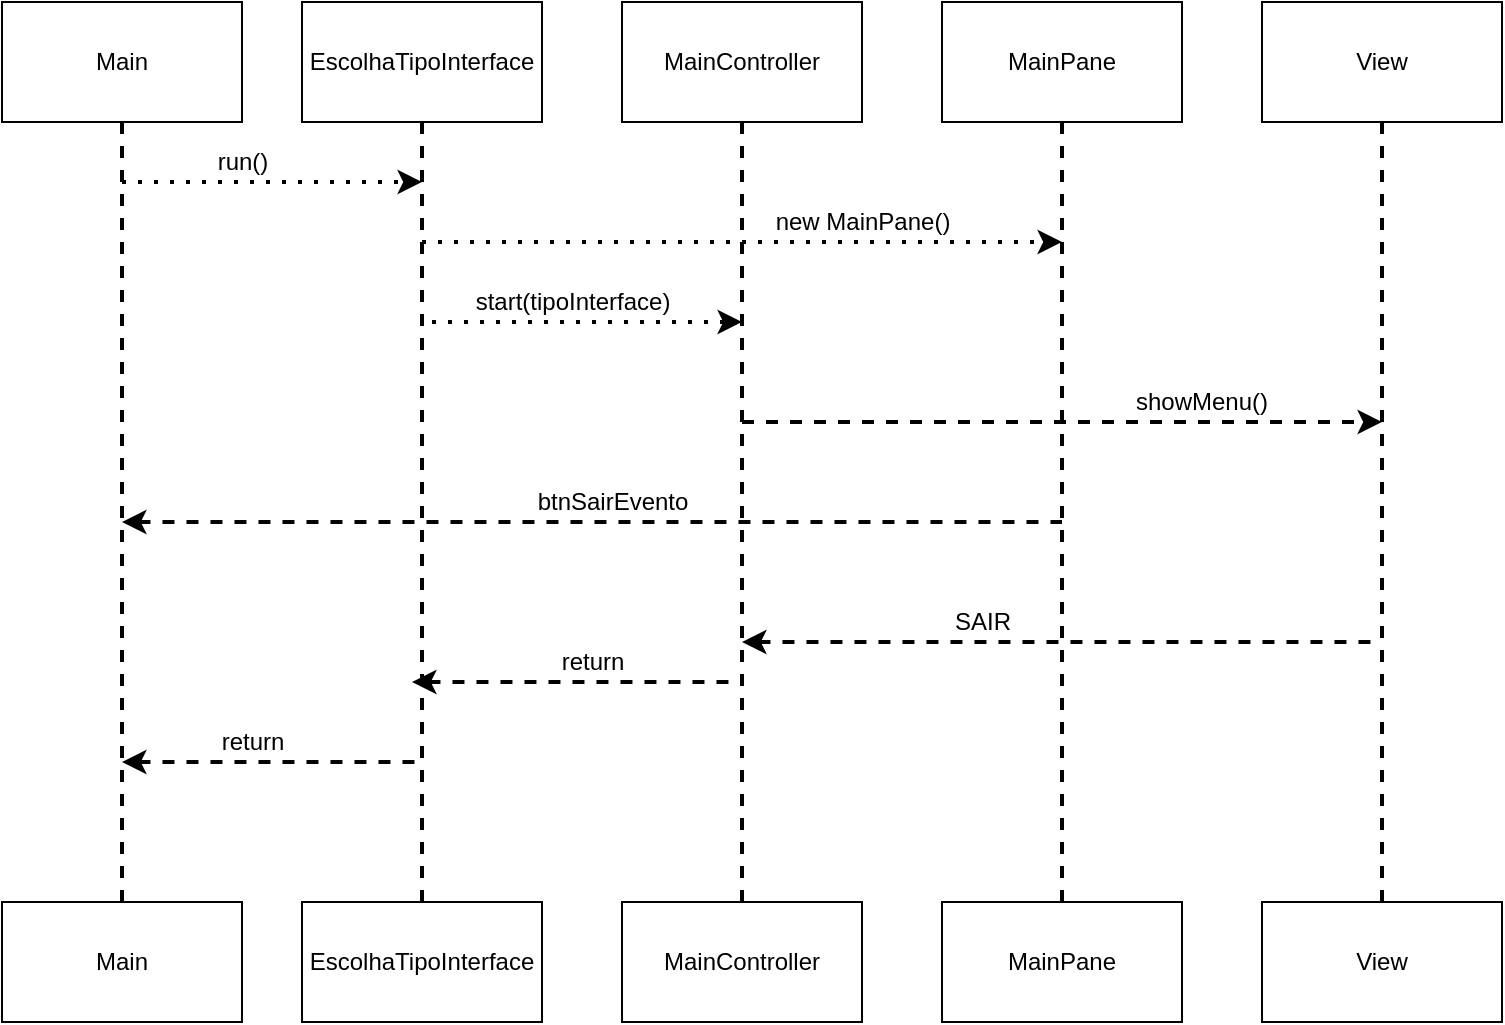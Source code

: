 <mxfile version="15.0.6" type="device"><diagram id="f2YC1H9IPTzm8gs2Bcrv" name="Page-1"><mxGraphModel dx="1185" dy="658" grid="1" gridSize="10" guides="1" tooltips="1" connect="1" arrows="1" fold="1" page="1" pageScale="1" pageWidth="850" pageHeight="1100" math="0" shadow="0"><root><mxCell id="0"/><mxCell id="1" parent="0"/><mxCell id="vuh7XC-XhSeBQ-i5xq8d-3" style="edgeStyle=orthogonalEdgeStyle;rounded=0;orthogonalLoop=1;jettySize=auto;html=1;dashed=1;endArrow=none;endFill=0;strokeWidth=2;" edge="1" parent="1" source="vuh7XC-XhSeBQ-i5xq8d-1" target="vuh7XC-XhSeBQ-i5xq8d-2"><mxGeometry relative="1" as="geometry"/></mxCell><mxCell id="vuh7XC-XhSeBQ-i5xq8d-1" value="Main" style="rounded=0;whiteSpace=wrap;html=1;" vertex="1" parent="1"><mxGeometry x="130" y="140" width="120" height="60" as="geometry"/></mxCell><mxCell id="vuh7XC-XhSeBQ-i5xq8d-2" value="Main" style="rounded=0;whiteSpace=wrap;html=1;" vertex="1" parent="1"><mxGeometry x="130" y="590" width="120" height="60" as="geometry"/></mxCell><mxCell id="vuh7XC-XhSeBQ-i5xq8d-6" style="edgeStyle=orthogonalEdgeStyle;rounded=0;orthogonalLoop=1;jettySize=auto;html=1;dashed=1;endArrow=none;endFill=0;strokeWidth=2;" edge="1" parent="1" source="vuh7XC-XhSeBQ-i5xq8d-4" target="vuh7XC-XhSeBQ-i5xq8d-5"><mxGeometry relative="1" as="geometry"/></mxCell><mxCell id="vuh7XC-XhSeBQ-i5xq8d-4" value="EscolhaTipoInterface" style="rounded=0;whiteSpace=wrap;html=1;" vertex="1" parent="1"><mxGeometry x="280" y="140" width="120" height="60" as="geometry"/></mxCell><mxCell id="vuh7XC-XhSeBQ-i5xq8d-5" value="EscolhaTipoInterface" style="rounded=0;whiteSpace=wrap;html=1;" vertex="1" parent="1"><mxGeometry x="280" y="590" width="120" height="60" as="geometry"/></mxCell><mxCell id="vuh7XC-XhSeBQ-i5xq8d-14" style="edgeStyle=orthogonalEdgeStyle;rounded=0;orthogonalLoop=1;jettySize=auto;html=1;dashed=1;endArrow=none;endFill=0;strokeWidth=2;" edge="1" parent="1" source="vuh7XC-XhSeBQ-i5xq8d-7" target="vuh7XC-XhSeBQ-i5xq8d-8"><mxGeometry relative="1" as="geometry"/></mxCell><mxCell id="vuh7XC-XhSeBQ-i5xq8d-7" value="MainPane" style="rounded=0;whiteSpace=wrap;html=1;" vertex="1" parent="1"><mxGeometry x="600" y="140" width="120" height="60" as="geometry"/></mxCell><mxCell id="vuh7XC-XhSeBQ-i5xq8d-8" value="MainPane" style="rounded=0;whiteSpace=wrap;html=1;" vertex="1" parent="1"><mxGeometry x="600" y="590" width="120" height="60" as="geometry"/></mxCell><mxCell id="vuh7XC-XhSeBQ-i5xq8d-10" value="MainController" style="rounded=0;whiteSpace=wrap;html=1;" vertex="1" parent="1"><mxGeometry x="440" y="590" width="120" height="60" as="geometry"/></mxCell><mxCell id="vuh7XC-XhSeBQ-i5xq8d-12" style="edgeStyle=orthogonalEdgeStyle;rounded=0;orthogonalLoop=1;jettySize=auto;html=1;dashed=1;endArrow=none;endFill=0;strokeWidth=2;" edge="1" parent="1" source="vuh7XC-XhSeBQ-i5xq8d-11" target="vuh7XC-XhSeBQ-i5xq8d-10"><mxGeometry relative="1" as="geometry"/></mxCell><mxCell id="vuh7XC-XhSeBQ-i5xq8d-11" value="MainController" style="rounded=0;whiteSpace=wrap;html=1;" vertex="1" parent="1"><mxGeometry x="440" y="140" width="120" height="60" as="geometry"/></mxCell><mxCell id="vuh7XC-XhSeBQ-i5xq8d-13" value="" style="endArrow=classic;dashed=1;html=1;dashPattern=1 3;strokeWidth=2;endFill=1;" edge="1" parent="1"><mxGeometry width="50" height="50" relative="1" as="geometry"><mxPoint x="190" y="230" as="sourcePoint"/><mxPoint x="340" y="230" as="targetPoint"/></mxGeometry></mxCell><mxCell id="vuh7XC-XhSeBQ-i5xq8d-16" value="" style="endArrow=classic;dashed=1;html=1;dashPattern=1 3;strokeWidth=2;endFill=1;" edge="1" parent="1"><mxGeometry width="50" height="50" relative="1" as="geometry"><mxPoint x="340" y="260" as="sourcePoint"/><mxPoint x="660" y="260" as="targetPoint"/></mxGeometry></mxCell><mxCell id="vuh7XC-XhSeBQ-i5xq8d-17" value="run()" style="text;html=1;align=center;verticalAlign=middle;resizable=0;points=[];autosize=1;strokeColor=none;fillColor=none;" vertex="1" parent="1"><mxGeometry x="230" y="210" width="40" height="20" as="geometry"/></mxCell><mxCell id="vuh7XC-XhSeBQ-i5xq8d-18" value="new MainPane()" style="text;html=1;align=center;verticalAlign=middle;resizable=0;points=[];autosize=1;strokeColor=none;fillColor=none;" vertex="1" parent="1"><mxGeometry x="510" y="240" width="100" height="20" as="geometry"/></mxCell><mxCell id="vuh7XC-XhSeBQ-i5xq8d-21" value="" style="endArrow=classic;dashed=1;html=1;dashPattern=1 3;strokeWidth=2;endFill=1;" edge="1" parent="1"><mxGeometry width="50" height="50" relative="1" as="geometry"><mxPoint x="345" y="300" as="sourcePoint"/><mxPoint x="500" y="300" as="targetPoint"/></mxGeometry></mxCell><mxCell id="vuh7XC-XhSeBQ-i5xq8d-22" value="start(tipoInterface)" style="text;html=1;align=center;verticalAlign=middle;resizable=0;points=[];autosize=1;strokeColor=none;fillColor=none;" vertex="1" parent="1"><mxGeometry x="360" y="280" width="110" height="20" as="geometry"/></mxCell><mxCell id="vuh7XC-XhSeBQ-i5xq8d-29" style="edgeStyle=orthogonalEdgeStyle;rounded=0;orthogonalLoop=1;jettySize=auto;html=1;dashed=1;endArrow=none;endFill=0;strokeWidth=2;" edge="1" parent="1" source="vuh7XC-XhSeBQ-i5xq8d-27" target="vuh7XC-XhSeBQ-i5xq8d-28"><mxGeometry relative="1" as="geometry"/></mxCell><mxCell id="vuh7XC-XhSeBQ-i5xq8d-27" value="View" style="rounded=0;whiteSpace=wrap;html=1;" vertex="1" parent="1"><mxGeometry x="760" y="140" width="120" height="60" as="geometry"/></mxCell><mxCell id="vuh7XC-XhSeBQ-i5xq8d-28" value="View" style="rounded=0;whiteSpace=wrap;html=1;" vertex="1" parent="1"><mxGeometry x="760" y="590" width="120" height="60" as="geometry"/></mxCell><mxCell id="vuh7XC-XhSeBQ-i5xq8d-30" value="" style="endArrow=classic;html=1;dashed=1;strokeWidth=2;endFill=1;" edge="1" parent="1"><mxGeometry width="50" height="50" relative="1" as="geometry"><mxPoint x="500" y="350" as="sourcePoint"/><mxPoint x="820" y="350" as="targetPoint"/></mxGeometry></mxCell><mxCell id="vuh7XC-XhSeBQ-i5xq8d-31" value="showMenu()" style="text;html=1;strokeColor=none;fillColor=none;align=center;verticalAlign=middle;whiteSpace=wrap;rounded=0;" vertex="1" parent="1"><mxGeometry x="710" y="330" width="40" height="20" as="geometry"/></mxCell><mxCell id="vuh7XC-XhSeBQ-i5xq8d-35" value="" style="endArrow=none;html=1;dashed=1;strokeWidth=2;startArrow=classic;startFill=1;" edge="1" parent="1"><mxGeometry width="50" height="50" relative="1" as="geometry"><mxPoint x="500" y="460" as="sourcePoint"/><mxPoint x="820" y="460" as="targetPoint"/></mxGeometry></mxCell><mxCell id="vuh7XC-XhSeBQ-i5xq8d-36" value="SAIR" style="text;html=1;align=center;verticalAlign=middle;resizable=0;points=[];autosize=1;strokeColor=none;fillColor=none;" vertex="1" parent="1"><mxGeometry x="600" y="440" width="40" height="20" as="geometry"/></mxCell><mxCell id="vuh7XC-XhSeBQ-i5xq8d-39" value="" style="endArrow=none;html=1;dashed=1;strokeWidth=2;startArrow=classic;startFill=1;" edge="1" parent="1"><mxGeometry width="50" height="50" relative="1" as="geometry"><mxPoint x="335" y="480" as="sourcePoint"/><mxPoint x="495" y="480" as="targetPoint"/></mxGeometry></mxCell><mxCell id="vuh7XC-XhSeBQ-i5xq8d-40" value="return" style="text;html=1;align=center;verticalAlign=middle;resizable=0;points=[];autosize=1;strokeColor=none;fillColor=none;" vertex="1" parent="1"><mxGeometry x="400" y="460" width="50" height="20" as="geometry"/></mxCell><mxCell id="vuh7XC-XhSeBQ-i5xq8d-41" value="" style="endArrow=none;html=1;dashed=1;strokeWidth=2;startArrow=classic;startFill=1;" edge="1" parent="1"><mxGeometry width="50" height="50" relative="1" as="geometry"><mxPoint x="190" y="520" as="sourcePoint"/><mxPoint x="340" y="520" as="targetPoint"/></mxGeometry></mxCell><mxCell id="vuh7XC-XhSeBQ-i5xq8d-42" value="return" style="text;html=1;align=center;verticalAlign=middle;resizable=0;points=[];autosize=1;strokeColor=none;fillColor=none;" vertex="1" parent="1"><mxGeometry x="230" y="500" width="50" height="20" as="geometry"/></mxCell><mxCell id="vuh7XC-XhSeBQ-i5xq8d-45" value="" style="endArrow=none;html=1;dashed=1;strokeWidth=2;startArrow=classic;startFill=1;" edge="1" parent="1"><mxGeometry width="50" height="50" relative="1" as="geometry"><mxPoint x="190" y="400" as="sourcePoint"/><mxPoint x="660" y="400" as="targetPoint"/></mxGeometry></mxCell><mxCell id="vuh7XC-XhSeBQ-i5xq8d-46" value="btnSairEvento" style="text;html=1;align=center;verticalAlign=middle;resizable=0;points=[];autosize=1;strokeColor=none;fillColor=none;" vertex="1" parent="1"><mxGeometry x="390" y="380" width="90" height="20" as="geometry"/></mxCell></root></mxGraphModel></diagram></mxfile>